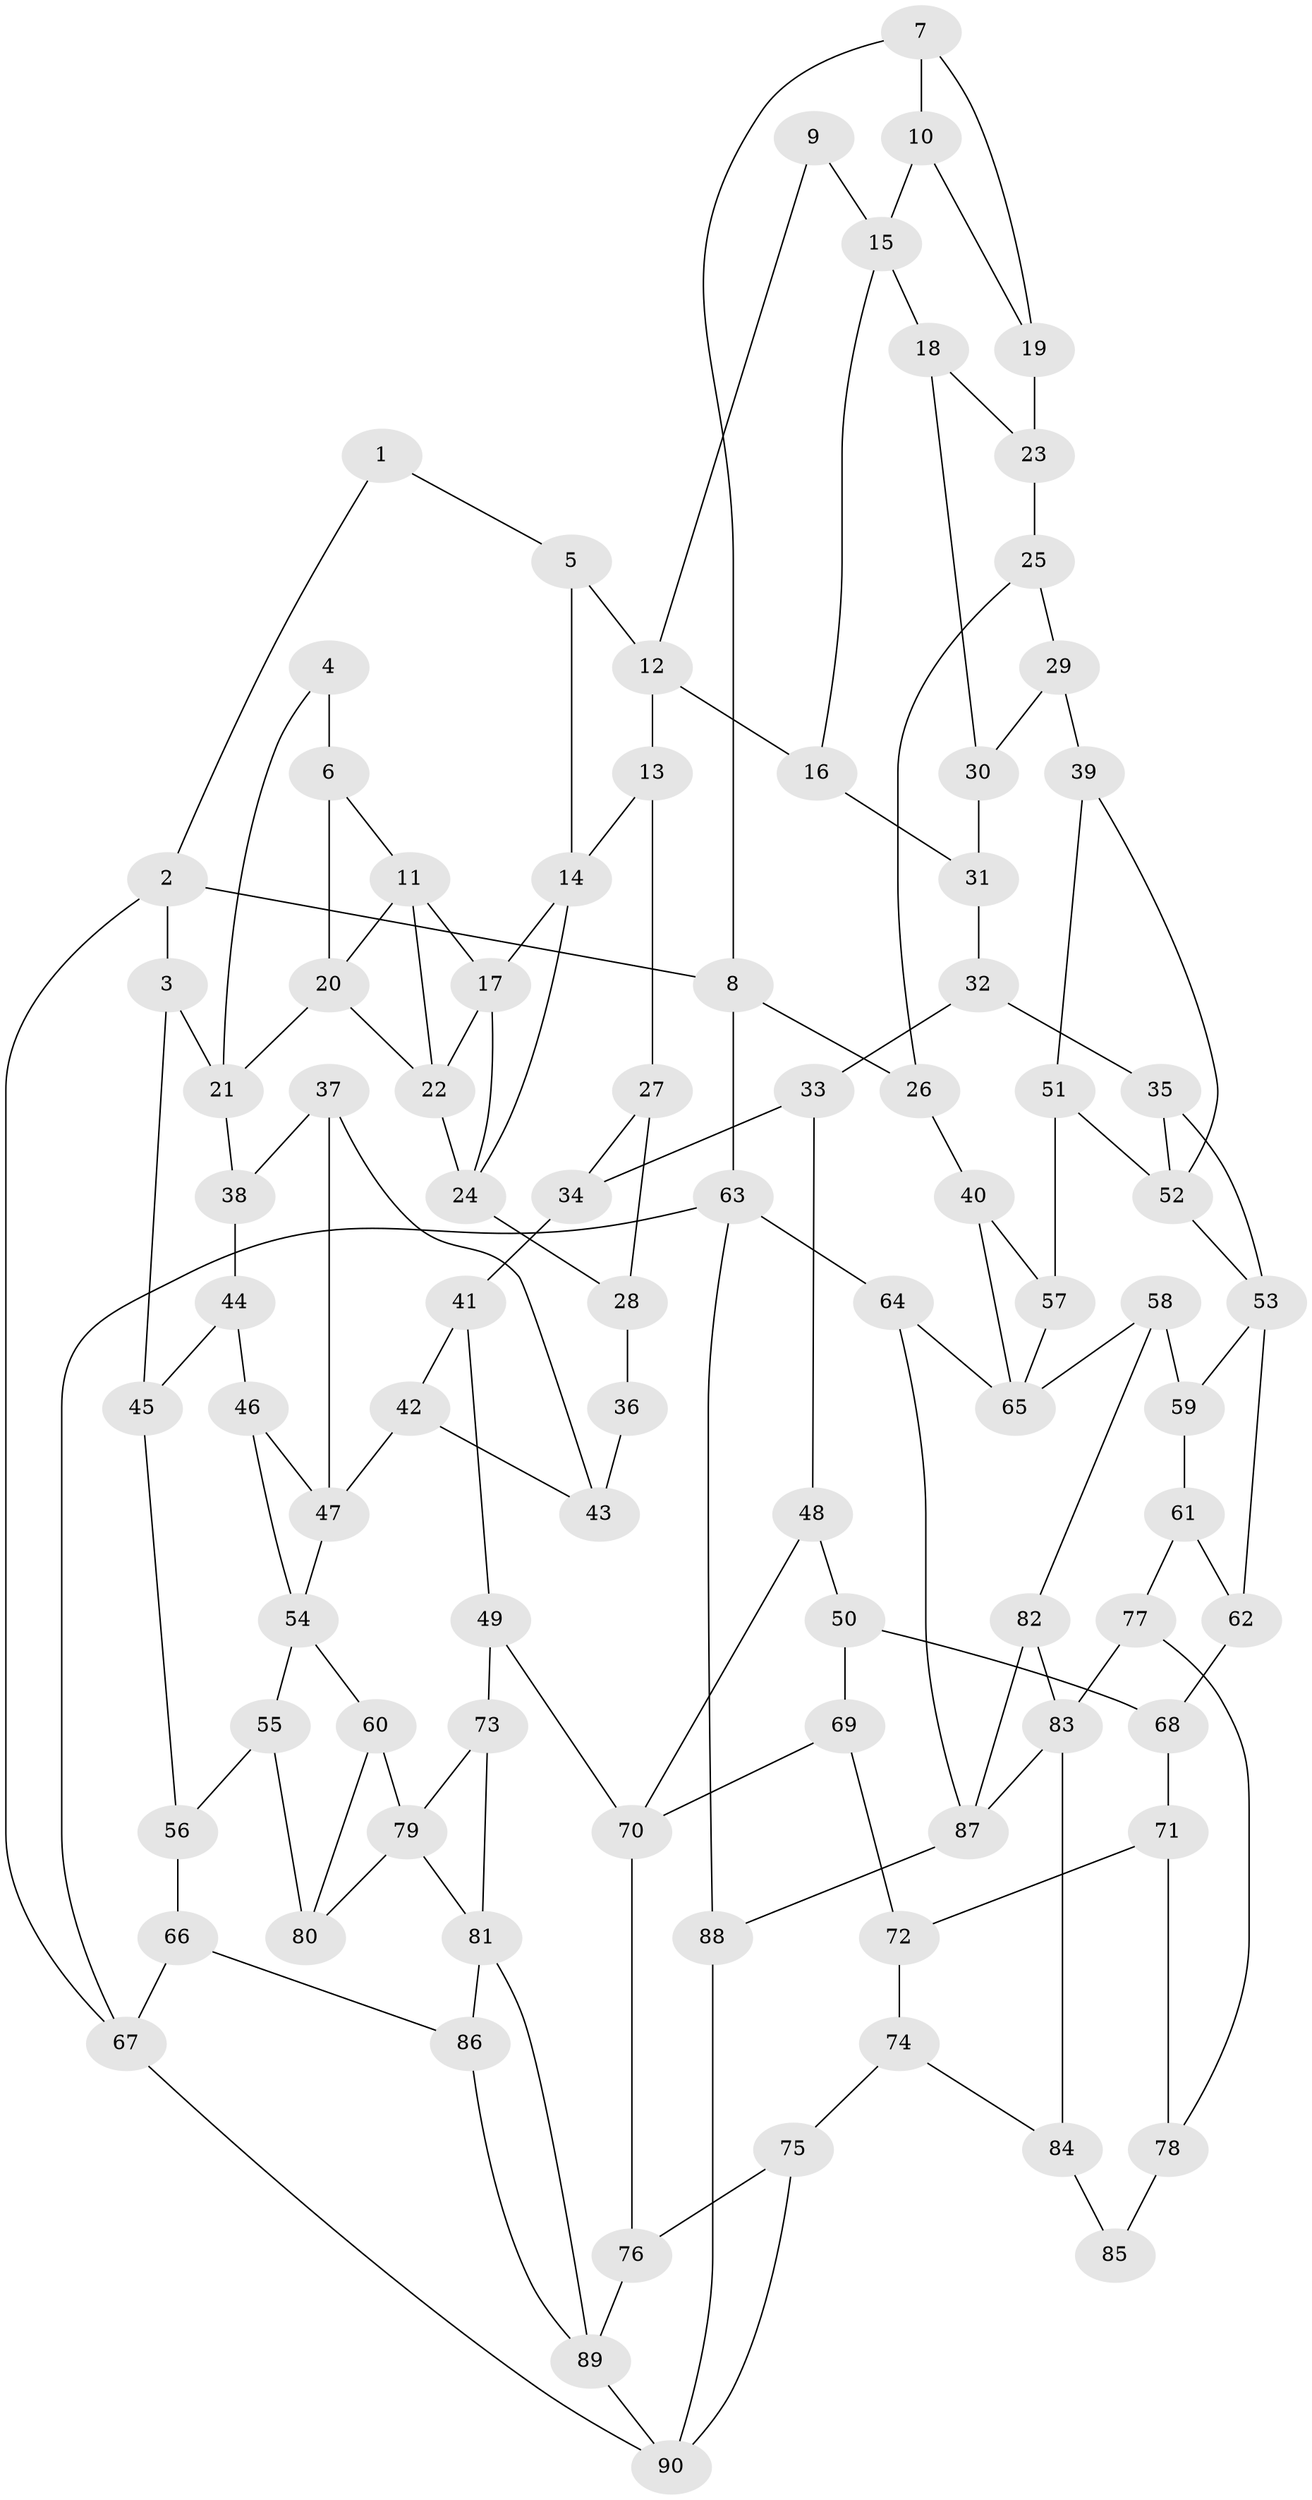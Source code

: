 // original degree distribution, {4: 0.203125, 5: 0.5703125, 6: 0.203125, 3: 0.0234375}
// Generated by graph-tools (version 1.1) at 2025/38/03/04/25 23:38:36]
// undirected, 90 vertices, 145 edges
graph export_dot {
  node [color=gray90,style=filled];
  1;
  2;
  3;
  4;
  5;
  6;
  7;
  8;
  9;
  10;
  11;
  12;
  13;
  14;
  15;
  16;
  17;
  18;
  19;
  20;
  21;
  22;
  23;
  24;
  25;
  26;
  27;
  28;
  29;
  30;
  31;
  32;
  33;
  34;
  35;
  36;
  37;
  38;
  39;
  40;
  41;
  42;
  43;
  44;
  45;
  46;
  47;
  48;
  49;
  50;
  51;
  52;
  53;
  54;
  55;
  56;
  57;
  58;
  59;
  60;
  61;
  62;
  63;
  64;
  65;
  66;
  67;
  68;
  69;
  70;
  71;
  72;
  73;
  74;
  75;
  76;
  77;
  78;
  79;
  80;
  81;
  82;
  83;
  84;
  85;
  86;
  87;
  88;
  89;
  90;
  1 -- 2 [weight=1.0];
  1 -- 5 [weight=1.0];
  2 -- 3 [weight=1.0];
  2 -- 8 [weight=1.0];
  2 -- 67 [weight=1.0];
  3 -- 21 [weight=1.0];
  3 -- 45 [weight=1.0];
  4 -- 6 [weight=2.0];
  4 -- 21 [weight=1.0];
  5 -- 12 [weight=1.0];
  5 -- 14 [weight=1.0];
  6 -- 11 [weight=1.0];
  6 -- 20 [weight=1.0];
  7 -- 8 [weight=1.0];
  7 -- 10 [weight=1.0];
  7 -- 19 [weight=1.0];
  8 -- 26 [weight=1.0];
  8 -- 63 [weight=1.0];
  9 -- 12 [weight=1.0];
  9 -- 15 [weight=1.0];
  10 -- 15 [weight=1.0];
  10 -- 19 [weight=1.0];
  11 -- 17 [weight=1.0];
  11 -- 20 [weight=1.0];
  11 -- 22 [weight=1.0];
  12 -- 13 [weight=1.0];
  12 -- 16 [weight=1.0];
  13 -- 14 [weight=1.0];
  13 -- 27 [weight=1.0];
  14 -- 17 [weight=1.0];
  14 -- 24 [weight=1.0];
  15 -- 16 [weight=1.0];
  15 -- 18 [weight=1.0];
  16 -- 31 [weight=1.0];
  17 -- 22 [weight=1.0];
  17 -- 24 [weight=1.0];
  18 -- 23 [weight=1.0];
  18 -- 30 [weight=1.0];
  19 -- 23 [weight=2.0];
  20 -- 21 [weight=1.0];
  20 -- 22 [weight=1.0];
  21 -- 38 [weight=1.0];
  22 -- 24 [weight=1.0];
  23 -- 25 [weight=1.0];
  24 -- 28 [weight=1.0];
  25 -- 26 [weight=1.0];
  25 -- 29 [weight=1.0];
  26 -- 40 [weight=1.0];
  27 -- 28 [weight=1.0];
  27 -- 34 [weight=1.0];
  28 -- 36 [weight=1.0];
  29 -- 30 [weight=1.0];
  29 -- 39 [weight=2.0];
  30 -- 31 [weight=1.0];
  31 -- 32 [weight=1.0];
  32 -- 33 [weight=1.0];
  32 -- 35 [weight=1.0];
  33 -- 34 [weight=1.0];
  33 -- 48 [weight=1.0];
  34 -- 41 [weight=1.0];
  35 -- 52 [weight=1.0];
  35 -- 53 [weight=1.0];
  36 -- 43 [weight=2.0];
  37 -- 38 [weight=1.0];
  37 -- 43 [weight=1.0];
  37 -- 47 [weight=1.0];
  38 -- 44 [weight=1.0];
  39 -- 51 [weight=1.0];
  39 -- 52 [weight=1.0];
  40 -- 57 [weight=1.0];
  40 -- 65 [weight=1.0];
  41 -- 42 [weight=1.0];
  41 -- 49 [weight=1.0];
  42 -- 43 [weight=1.0];
  42 -- 47 [weight=1.0];
  44 -- 45 [weight=1.0];
  44 -- 46 [weight=1.0];
  45 -- 56 [weight=1.0];
  46 -- 47 [weight=1.0];
  46 -- 54 [weight=1.0];
  47 -- 54 [weight=1.0];
  48 -- 50 [weight=1.0];
  48 -- 70 [weight=1.0];
  49 -- 70 [weight=1.0];
  49 -- 73 [weight=1.0];
  50 -- 68 [weight=1.0];
  50 -- 69 [weight=1.0];
  51 -- 52 [weight=1.0];
  51 -- 57 [weight=2.0];
  52 -- 53 [weight=1.0];
  53 -- 59 [weight=1.0];
  53 -- 62 [weight=1.0];
  54 -- 55 [weight=1.0];
  54 -- 60 [weight=1.0];
  55 -- 56 [weight=1.0];
  55 -- 80 [weight=2.0];
  56 -- 66 [weight=1.0];
  57 -- 65 [weight=1.0];
  58 -- 59 [weight=1.0];
  58 -- 65 [weight=1.0];
  58 -- 82 [weight=1.0];
  59 -- 61 [weight=1.0];
  60 -- 79 [weight=1.0];
  60 -- 80 [weight=1.0];
  61 -- 62 [weight=1.0];
  61 -- 77 [weight=1.0];
  62 -- 68 [weight=2.0];
  63 -- 64 [weight=1.0];
  63 -- 67 [weight=1.0];
  63 -- 88 [weight=1.0];
  64 -- 65 [weight=1.0];
  64 -- 87 [weight=1.0];
  66 -- 67 [weight=1.0];
  66 -- 86 [weight=1.0];
  67 -- 90 [weight=1.0];
  68 -- 71 [weight=1.0];
  69 -- 70 [weight=1.0];
  69 -- 72 [weight=1.0];
  70 -- 76 [weight=1.0];
  71 -- 72 [weight=1.0];
  71 -- 78 [weight=1.0];
  72 -- 74 [weight=1.0];
  73 -- 79 [weight=1.0];
  73 -- 81 [weight=1.0];
  74 -- 75 [weight=1.0];
  74 -- 84 [weight=1.0];
  75 -- 76 [weight=1.0];
  75 -- 90 [weight=1.0];
  76 -- 89 [weight=1.0];
  77 -- 78 [weight=1.0];
  77 -- 83 [weight=1.0];
  78 -- 85 [weight=2.0];
  79 -- 80 [weight=1.0];
  79 -- 81 [weight=1.0];
  81 -- 86 [weight=1.0];
  81 -- 89 [weight=1.0];
  82 -- 83 [weight=1.0];
  82 -- 87 [weight=1.0];
  83 -- 84 [weight=1.0];
  83 -- 87 [weight=1.0];
  84 -- 85 [weight=2.0];
  86 -- 89 [weight=1.0];
  87 -- 88 [weight=1.0];
  88 -- 90 [weight=1.0];
  89 -- 90 [weight=1.0];
}
